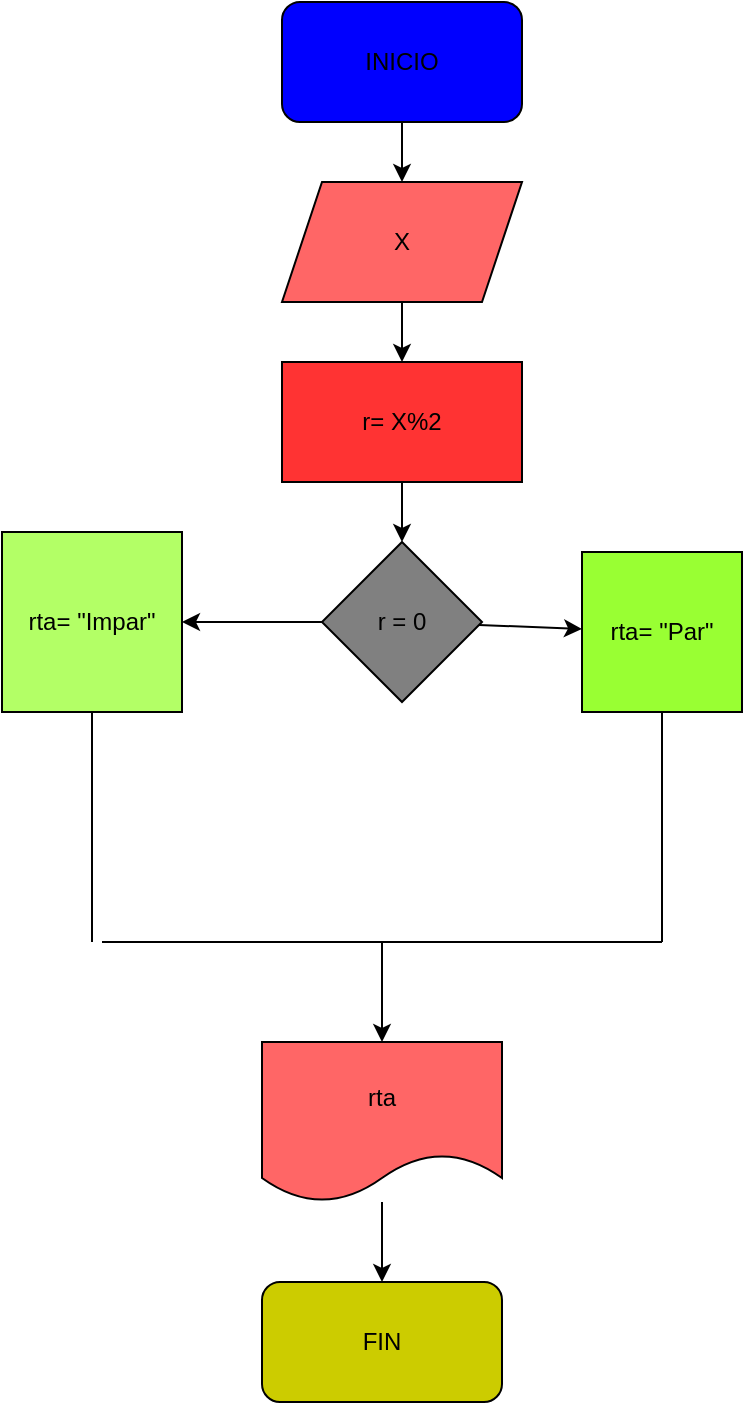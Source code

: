 <mxfile>
    <diagram id="GTUp7Cj4mrkazBVg7EDl" name="Página-1">
        <mxGraphModel dx="1762" dy="532" grid="1" gridSize="10" guides="1" tooltips="1" connect="1" arrows="1" fold="1" page="1" pageScale="1" pageWidth="827" pageHeight="1169" math="0" shadow="0">
            <root>
                <mxCell id="0"/>
                <mxCell id="1" parent="0"/>
                <mxCell id="4" value="" style="edgeStyle=none;html=1;" edge="1" parent="1" source="2" target="3">
                    <mxGeometry relative="1" as="geometry"/>
                </mxCell>
                <mxCell id="2" value="INICIO" style="rounded=1;whiteSpace=wrap;html=1;fillColor=#0000FF;" vertex="1" parent="1">
                    <mxGeometry x="-510" width="120" height="60" as="geometry"/>
                </mxCell>
                <mxCell id="6" value="" style="edgeStyle=none;html=1;" edge="1" parent="1" source="3" target="5">
                    <mxGeometry relative="1" as="geometry"/>
                </mxCell>
                <mxCell id="3" value="X" style="shape=parallelogram;perimeter=parallelogramPerimeter;whiteSpace=wrap;html=1;fixedSize=1;fillColor=#FF6666;" vertex="1" parent="1">
                    <mxGeometry x="-510" y="90" width="120" height="60" as="geometry"/>
                </mxCell>
                <mxCell id="8" value="" style="edgeStyle=none;html=1;" edge="1" parent="1" source="5" target="7">
                    <mxGeometry relative="1" as="geometry"/>
                </mxCell>
                <mxCell id="5" value="r= X%2" style="rounded=0;whiteSpace=wrap;html=1;fillColor=#FF3333;" vertex="1" parent="1">
                    <mxGeometry x="-510" y="180" width="120" height="60" as="geometry"/>
                </mxCell>
                <mxCell id="14" value="" style="edgeStyle=none;html=1;" edge="1" parent="1" source="7" target="13">
                    <mxGeometry relative="1" as="geometry"/>
                </mxCell>
                <mxCell id="16" value="" style="edgeStyle=none;html=1;" edge="1" parent="1" source="7" target="15">
                    <mxGeometry relative="1" as="geometry"/>
                </mxCell>
                <mxCell id="7" value="r = 0" style="rhombus;whiteSpace=wrap;html=1;fillColor=#808080;" vertex="1" parent="1">
                    <mxGeometry x="-490" y="270" width="80" height="80" as="geometry"/>
                </mxCell>
                <mxCell id="13" value="rta= &quot;Impar&quot;" style="whiteSpace=wrap;html=1;aspect=fixed;fillColor=#B3FF66;" vertex="1" parent="1">
                    <mxGeometry x="-650" y="265" width="90" height="90" as="geometry"/>
                </mxCell>
                <mxCell id="15" value="rta= &quot;Par&quot;" style="whiteSpace=wrap;html=1;aspect=fixed;fillColor=#99FF33;" vertex="1" parent="1">
                    <mxGeometry x="-360" y="275" width="80" height="80" as="geometry"/>
                </mxCell>
                <mxCell id="17" value="" style="endArrow=none;html=1;entryX=0.5;entryY=1;entryDx=0;entryDy=0;" edge="1" parent="1" target="13">
                    <mxGeometry width="50" height="50" relative="1" as="geometry">
                        <mxPoint x="-605" y="470" as="sourcePoint"/>
                        <mxPoint x="-570" y="370" as="targetPoint"/>
                    </mxGeometry>
                </mxCell>
                <mxCell id="18" value="" style="endArrow=none;html=1;entryX=0.5;entryY=1;entryDx=0;entryDy=0;" edge="1" parent="1" target="15">
                    <mxGeometry width="50" height="50" relative="1" as="geometry">
                        <mxPoint x="-320" y="470" as="sourcePoint"/>
                        <mxPoint x="-350" y="440" as="targetPoint"/>
                    </mxGeometry>
                </mxCell>
                <mxCell id="19" value="" style="endArrow=none;html=1;" edge="1" parent="1">
                    <mxGeometry width="50" height="50" relative="1" as="geometry">
                        <mxPoint x="-600" y="470" as="sourcePoint"/>
                        <mxPoint x="-320" y="470" as="targetPoint"/>
                    </mxGeometry>
                </mxCell>
                <mxCell id="20" value="" style="endArrow=classic;html=1;" edge="1" parent="1">
                    <mxGeometry width="50" height="50" relative="1" as="geometry">
                        <mxPoint x="-460" y="470" as="sourcePoint"/>
                        <mxPoint x="-460" y="520" as="targetPoint"/>
                    </mxGeometry>
                </mxCell>
                <mxCell id="24" value="" style="edgeStyle=none;html=1;" edge="1" parent="1" source="22" target="23">
                    <mxGeometry relative="1" as="geometry"/>
                </mxCell>
                <mxCell id="22" value="rta" style="shape=document;whiteSpace=wrap;html=1;boundedLbl=1;fillColor=#FF6666;" vertex="1" parent="1">
                    <mxGeometry x="-520" y="520" width="120" height="80" as="geometry"/>
                </mxCell>
                <mxCell id="23" value="FIN" style="rounded=1;whiteSpace=wrap;html=1;fillColor=#CCCC00;" vertex="1" parent="1">
                    <mxGeometry x="-520" y="640" width="120" height="60" as="geometry"/>
                </mxCell>
            </root>
        </mxGraphModel>
    </diagram>
</mxfile>
